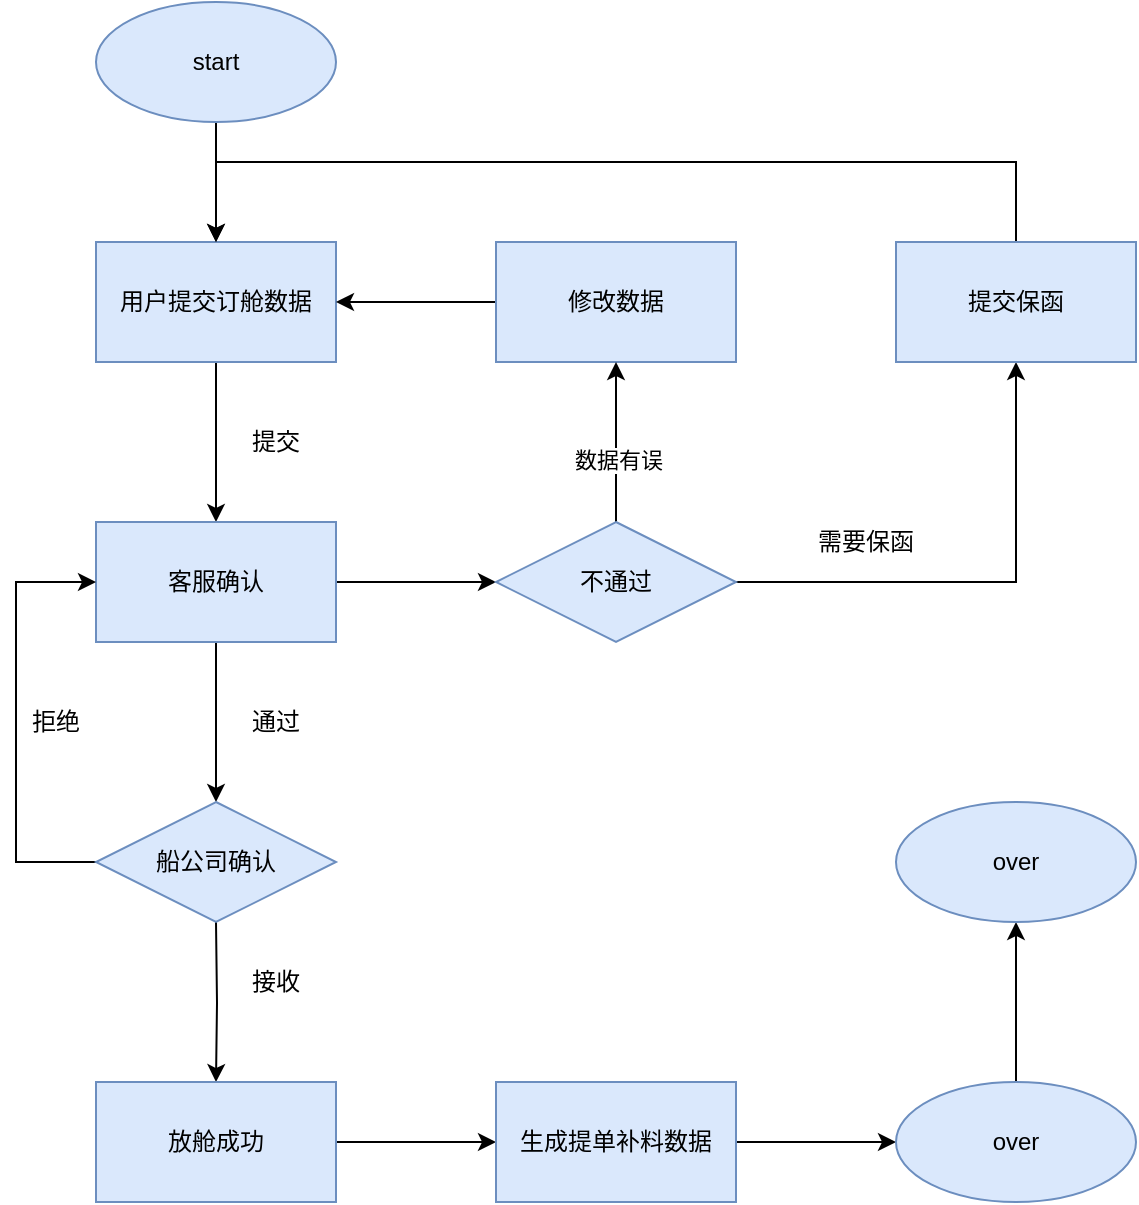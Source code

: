 <mxfile version="14.8.3" type="github">
  <diagram id="THQvPkJmmIP378CaxZGi" name="第 1 页">
    <mxGraphModel dx="2062" dy="1122" grid="1" gridSize="10" guides="1" tooltips="1" connect="1" arrows="1" fold="1" page="1" pageScale="1" pageWidth="827" pageHeight="1169" math="0" shadow="0">
      <root>
        <mxCell id="0" />
        <mxCell id="1" parent="0" />
        <mxCell id="vKExDbRpea3L5lGt-G5C-4" value="" style="edgeStyle=orthogonalEdgeStyle;rounded=0;orthogonalLoop=1;jettySize=auto;html=1;" parent="1" source="vKExDbRpea3L5lGt-G5C-1" target="vKExDbRpea3L5lGt-G5C-3" edge="1">
          <mxGeometry relative="1" as="geometry" />
        </mxCell>
        <mxCell id="vKExDbRpea3L5lGt-G5C-1" value="用户提交订舱数据" style="rounded=0;whiteSpace=wrap;html=1;fillColor=#dae8fc;strokeColor=#6c8ebf;" parent="1" vertex="1">
          <mxGeometry x="80" y="160" width="120" height="60" as="geometry" />
        </mxCell>
        <mxCell id="vKExDbRpea3L5lGt-G5C-6" value="" style="edgeStyle=orthogonalEdgeStyle;rounded=0;orthogonalLoop=1;jettySize=auto;html=1;" parent="1" source="vKExDbRpea3L5lGt-G5C-3" edge="1">
          <mxGeometry relative="1" as="geometry">
            <mxPoint x="140" y="440" as="targetPoint" />
          </mxGeometry>
        </mxCell>
        <mxCell id="vKExDbRpea3L5lGt-G5C-20" value="" style="edgeStyle=orthogonalEdgeStyle;rounded=0;orthogonalLoop=1;jettySize=auto;html=1;" parent="1" source="vKExDbRpea3L5lGt-G5C-3" target="vKExDbRpea3L5lGt-G5C-19" edge="1">
          <mxGeometry relative="1" as="geometry" />
        </mxCell>
        <mxCell id="vKExDbRpea3L5lGt-G5C-3" value="客服确认" style="rounded=0;whiteSpace=wrap;html=1;fillColor=#dae8fc;strokeColor=#6c8ebf;" parent="1" vertex="1">
          <mxGeometry x="80" y="300" width="120" height="60" as="geometry" />
        </mxCell>
        <mxCell id="vKExDbRpea3L5lGt-G5C-8" value="" style="edgeStyle=orthogonalEdgeStyle;rounded=0;orthogonalLoop=1;jettySize=auto;html=1;" parent="1" target="vKExDbRpea3L5lGt-G5C-7" edge="1">
          <mxGeometry relative="1" as="geometry">
            <mxPoint x="140" y="500" as="sourcePoint" />
          </mxGeometry>
        </mxCell>
        <mxCell id="vKExDbRpea3L5lGt-G5C-41" value="" style="edgeStyle=orthogonalEdgeStyle;rounded=0;orthogonalLoop=1;jettySize=auto;html=1;" parent="1" source="vKExDbRpea3L5lGt-G5C-7" target="vKExDbRpea3L5lGt-G5C-40" edge="1">
          <mxGeometry relative="1" as="geometry" />
        </mxCell>
        <mxCell id="vKExDbRpea3L5lGt-G5C-7" value="放舱成功" style="rounded=0;whiteSpace=wrap;html=1;fillColor=#dae8fc;strokeColor=#6c8ebf;" parent="1" vertex="1">
          <mxGeometry x="80" y="580" width="120" height="60" as="geometry" />
        </mxCell>
        <mxCell id="vKExDbRpea3L5lGt-G5C-38" style="edgeStyle=orthogonalEdgeStyle;rounded=0;orthogonalLoop=1;jettySize=auto;html=1;" parent="1" source="vKExDbRpea3L5lGt-G5C-11" target="vKExDbRpea3L5lGt-G5C-1" edge="1">
          <mxGeometry relative="1" as="geometry" />
        </mxCell>
        <mxCell id="vKExDbRpea3L5lGt-G5C-11" value="修改数据" style="whiteSpace=wrap;html=1;rounded=0;strokeColor=#6c8ebf;fillColor=#dae8fc;" parent="1" vertex="1">
          <mxGeometry x="280" y="160" width="120" height="60" as="geometry" />
        </mxCell>
        <mxCell id="vKExDbRpea3L5lGt-G5C-21" style="edgeStyle=orthogonalEdgeStyle;rounded=0;orthogonalLoop=1;jettySize=auto;html=1;entryX=0.5;entryY=1;entryDx=0;entryDy=0;" parent="1" source="vKExDbRpea3L5lGt-G5C-19" target="vKExDbRpea3L5lGt-G5C-34" edge="1">
          <mxGeometry relative="1" as="geometry">
            <mxPoint x="480" y="330" as="targetPoint" />
          </mxGeometry>
        </mxCell>
        <mxCell id="vKExDbRpea3L5lGt-G5C-35" style="edgeStyle=orthogonalEdgeStyle;rounded=0;orthogonalLoop=1;jettySize=auto;html=1;" parent="1" source="vKExDbRpea3L5lGt-G5C-19" target="vKExDbRpea3L5lGt-G5C-11" edge="1">
          <mxGeometry relative="1" as="geometry" />
        </mxCell>
        <mxCell id="vKExDbRpea3L5lGt-G5C-37" value="数据有误" style="edgeLabel;html=1;align=center;verticalAlign=middle;resizable=0;points=[];" parent="vKExDbRpea3L5lGt-G5C-35" vertex="1" connectable="0">
          <mxGeometry x="-0.208" y="-1" relative="1" as="geometry">
            <mxPoint as="offset" />
          </mxGeometry>
        </mxCell>
        <mxCell id="vKExDbRpea3L5lGt-G5C-19" value="不通过" style="rhombus;whiteSpace=wrap;html=1;rounded=0;strokeColor=#6c8ebf;fillColor=#dae8fc;" parent="1" vertex="1">
          <mxGeometry x="280" y="300" width="120" height="60" as="geometry" />
        </mxCell>
        <mxCell id="vKExDbRpea3L5lGt-G5C-23" value="提交" style="text;html=1;strokeColor=none;fillColor=none;align=center;verticalAlign=middle;whiteSpace=wrap;rounded=0;" parent="1" vertex="1">
          <mxGeometry x="150" y="250" width="40" height="20" as="geometry" />
        </mxCell>
        <mxCell id="vKExDbRpea3L5lGt-G5C-24" value="通过" style="text;html=1;strokeColor=none;fillColor=none;align=center;verticalAlign=middle;whiteSpace=wrap;rounded=0;" parent="1" vertex="1">
          <mxGeometry x="150" y="390" width="40" height="20" as="geometry" />
        </mxCell>
        <mxCell id="vKExDbRpea3L5lGt-G5C-51" style="edgeStyle=orthogonalEdgeStyle;rounded=0;orthogonalLoop=1;jettySize=auto;html=1;entryX=0;entryY=0.5;entryDx=0;entryDy=0;" parent="1" source="vKExDbRpea3L5lGt-G5C-27" target="vKExDbRpea3L5lGt-G5C-3" edge="1">
          <mxGeometry relative="1" as="geometry">
            <Array as="points">
              <mxPoint x="40" y="470" />
              <mxPoint x="40" y="330" />
            </Array>
          </mxGeometry>
        </mxCell>
        <mxCell id="vKExDbRpea3L5lGt-G5C-27" value="船公司确认" style="rhombus;whiteSpace=wrap;html=1;rounded=0;strokeColor=#6c8ebf;fillColor=#dae8fc;" parent="1" vertex="1">
          <mxGeometry x="80" y="440" width="120" height="60" as="geometry" />
        </mxCell>
        <mxCell id="vKExDbRpea3L5lGt-G5C-32" value="拒绝" style="text;html=1;strokeColor=none;fillColor=none;align=center;verticalAlign=middle;whiteSpace=wrap;rounded=0;" parent="1" vertex="1">
          <mxGeometry x="40" y="390" width="40" height="20" as="geometry" />
        </mxCell>
        <mxCell id="vKExDbRpea3L5lGt-G5C-33" value="接收" style="text;html=1;strokeColor=none;fillColor=none;align=center;verticalAlign=middle;whiteSpace=wrap;rounded=0;" parent="1" vertex="1">
          <mxGeometry x="150" y="520" width="40" height="20" as="geometry" />
        </mxCell>
        <mxCell id="vKExDbRpea3L5lGt-G5C-39" style="edgeStyle=orthogonalEdgeStyle;rounded=0;orthogonalLoop=1;jettySize=auto;html=1;entryX=0.5;entryY=0;entryDx=0;entryDy=0;" parent="1" source="vKExDbRpea3L5lGt-G5C-34" target="vKExDbRpea3L5lGt-G5C-1" edge="1">
          <mxGeometry relative="1" as="geometry">
            <Array as="points">
              <mxPoint x="540" y="120" />
              <mxPoint x="140" y="120" />
            </Array>
          </mxGeometry>
        </mxCell>
        <mxCell id="vKExDbRpea3L5lGt-G5C-34" value="提交保函" style="whiteSpace=wrap;html=1;rounded=0;strokeColor=#6c8ebf;fillColor=#dae8fc;" parent="1" vertex="1">
          <mxGeometry x="480" y="160" width="120" height="60" as="geometry" />
        </mxCell>
        <mxCell id="vKExDbRpea3L5lGt-G5C-36" value="需要保函" style="text;html=1;strokeColor=none;fillColor=none;align=center;verticalAlign=middle;whiteSpace=wrap;rounded=0;" parent="1" vertex="1">
          <mxGeometry x="440" y="300" width="50" height="20" as="geometry" />
        </mxCell>
        <mxCell id="vKExDbRpea3L5lGt-G5C-45" value="" style="edgeStyle=orthogonalEdgeStyle;rounded=0;orthogonalLoop=1;jettySize=auto;html=1;" parent="1" source="vKExDbRpea3L5lGt-G5C-40" target="vKExDbRpea3L5lGt-G5C-44" edge="1">
          <mxGeometry relative="1" as="geometry" />
        </mxCell>
        <mxCell id="vKExDbRpea3L5lGt-G5C-40" value="生成提单补料数据" style="whiteSpace=wrap;html=1;rounded=0;strokeColor=#6c8ebf;fillColor=#dae8fc;" parent="1" vertex="1">
          <mxGeometry x="280" y="580" width="120" height="60" as="geometry" />
        </mxCell>
        <mxCell id="JZKBqgS435Mh7aY0rWch-2" value="" style="edgeStyle=orthogonalEdgeStyle;rounded=0;orthogonalLoop=1;jettySize=auto;html=1;" edge="1" parent="1" source="vKExDbRpea3L5lGt-G5C-44" target="JZKBqgS435Mh7aY0rWch-1">
          <mxGeometry relative="1" as="geometry" />
        </mxCell>
        <mxCell id="vKExDbRpea3L5lGt-G5C-44" value="over" style="ellipse;whiteSpace=wrap;html=1;rounded=0;strokeColor=#6c8ebf;fillColor=#dae8fc;" parent="1" vertex="1">
          <mxGeometry x="480" y="580" width="120" height="60" as="geometry" />
        </mxCell>
        <mxCell id="vKExDbRpea3L5lGt-G5C-47" style="edgeStyle=orthogonalEdgeStyle;rounded=0;orthogonalLoop=1;jettySize=auto;html=1;" parent="1" source="vKExDbRpea3L5lGt-G5C-46" target="vKExDbRpea3L5lGt-G5C-1" edge="1">
          <mxGeometry relative="1" as="geometry" />
        </mxCell>
        <mxCell id="vKExDbRpea3L5lGt-G5C-46" value="start" style="ellipse;whiteSpace=wrap;html=1;rounded=0;strokeColor=#6c8ebf;fillColor=#dae8fc;" parent="1" vertex="1">
          <mxGeometry x="80" y="40" width="120" height="60" as="geometry" />
        </mxCell>
        <mxCell id="JZKBqgS435Mh7aY0rWch-1" value="over" style="ellipse;whiteSpace=wrap;html=1;rounded=0;strokeColor=#6c8ebf;fillColor=#dae8fc;" vertex="1" parent="1">
          <mxGeometry x="480" y="440" width="120" height="60" as="geometry" />
        </mxCell>
      </root>
    </mxGraphModel>
  </diagram>
</mxfile>
